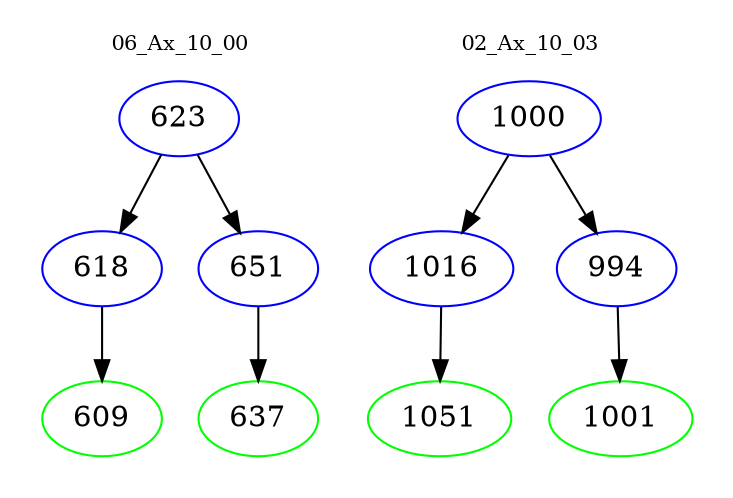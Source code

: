 digraph{
subgraph cluster_0 {
color = white
label = "06_Ax_10_00";
fontsize=10;
T0_623 [label="623", color="blue"]
T0_623 -> T0_618 [color="black"]
T0_618 [label="618", color="blue"]
T0_618 -> T0_609 [color="black"]
T0_609 [label="609", color="green"]
T0_623 -> T0_651 [color="black"]
T0_651 [label="651", color="blue"]
T0_651 -> T0_637 [color="black"]
T0_637 [label="637", color="green"]
}
subgraph cluster_1 {
color = white
label = "02_Ax_10_03";
fontsize=10;
T1_1000 [label="1000", color="blue"]
T1_1000 -> T1_1016 [color="black"]
T1_1016 [label="1016", color="blue"]
T1_1016 -> T1_1051 [color="black"]
T1_1051 [label="1051", color="green"]
T1_1000 -> T1_994 [color="black"]
T1_994 [label="994", color="blue"]
T1_994 -> T1_1001 [color="black"]
T1_1001 [label="1001", color="green"]
}
}
